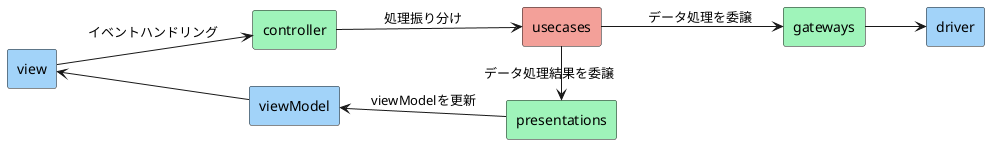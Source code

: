 @startuml proccess-flow

left to right direction
' Horizontal lines: -->, <--, <-->
' Vertical lines: ->, <-, <->

agent controller #9ff4ba
agent view #a2d3f9
agent usecases #f3a099
agent gateways #9ff4ba
agent presentations #9ff4ba
agent viewModel #a2d3f9
agent driver #a2d3f9

view --> controller: イベントハンドリング
controller --> usecases: 処理振り分け
usecases --> gateways: データ処理を委譲
gateways --> driver
usecases -> presentations: データ処理結果を委譲
viewModel <-- presentations: viewModelを更新
view <-- viewModel
@enduml